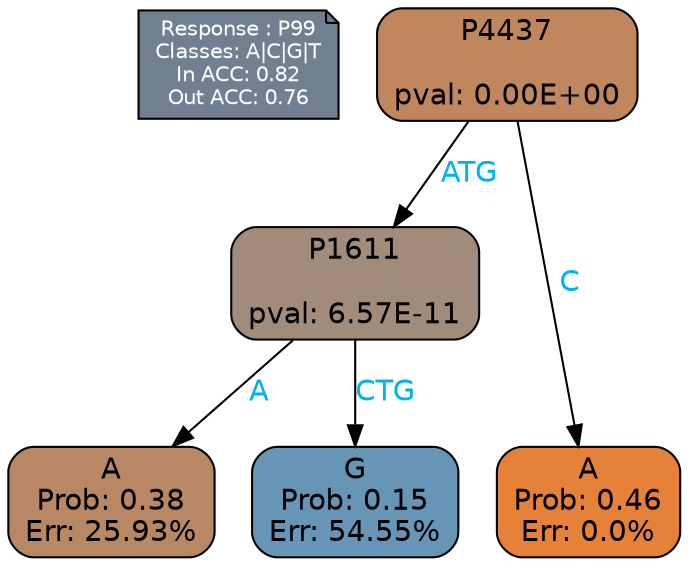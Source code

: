 digraph Tree {
node [shape=box, style="filled, rounded", color="black", fontname=helvetica] ;
graph [ranksep=equally, splines=polylines, bgcolor=transparent, dpi=600] ;
edge [fontname=helvetica] ;
LEGEND [label="Response : P99
Classes: A|C|G|T
In ACC: 0.82
Out ACC: 0.76
",shape=note,align=left,style=filled,fillcolor="slategray",fontcolor="white",fontsize=10];1 [label="P4437

pval: 0.00E+00", fillcolor="#c0865d"] ;
2 [label="P1611

pval: 6.57E-11", fillcolor="#a18c7c"] ;
3 [label="A
Prob: 0.38
Err: 25.93%", fillcolor="#b88865"] ;
4 [label="G
Prob: 0.15
Err: 54.55%", fillcolor="#6795b6"] ;
5 [label="A
Prob: 0.46
Err: 0.0%", fillcolor="#e58139"] ;
1 -> 2 [label="ATG",fontcolor=deepskyblue2] ;
1 -> 5 [label="C",fontcolor=deepskyblue2] ;
2 -> 3 [label="A",fontcolor=deepskyblue2] ;
2 -> 4 [label="CTG",fontcolor=deepskyblue2] ;
{rank = same; 3;4;5;}{rank = same; LEGEND;1;}}